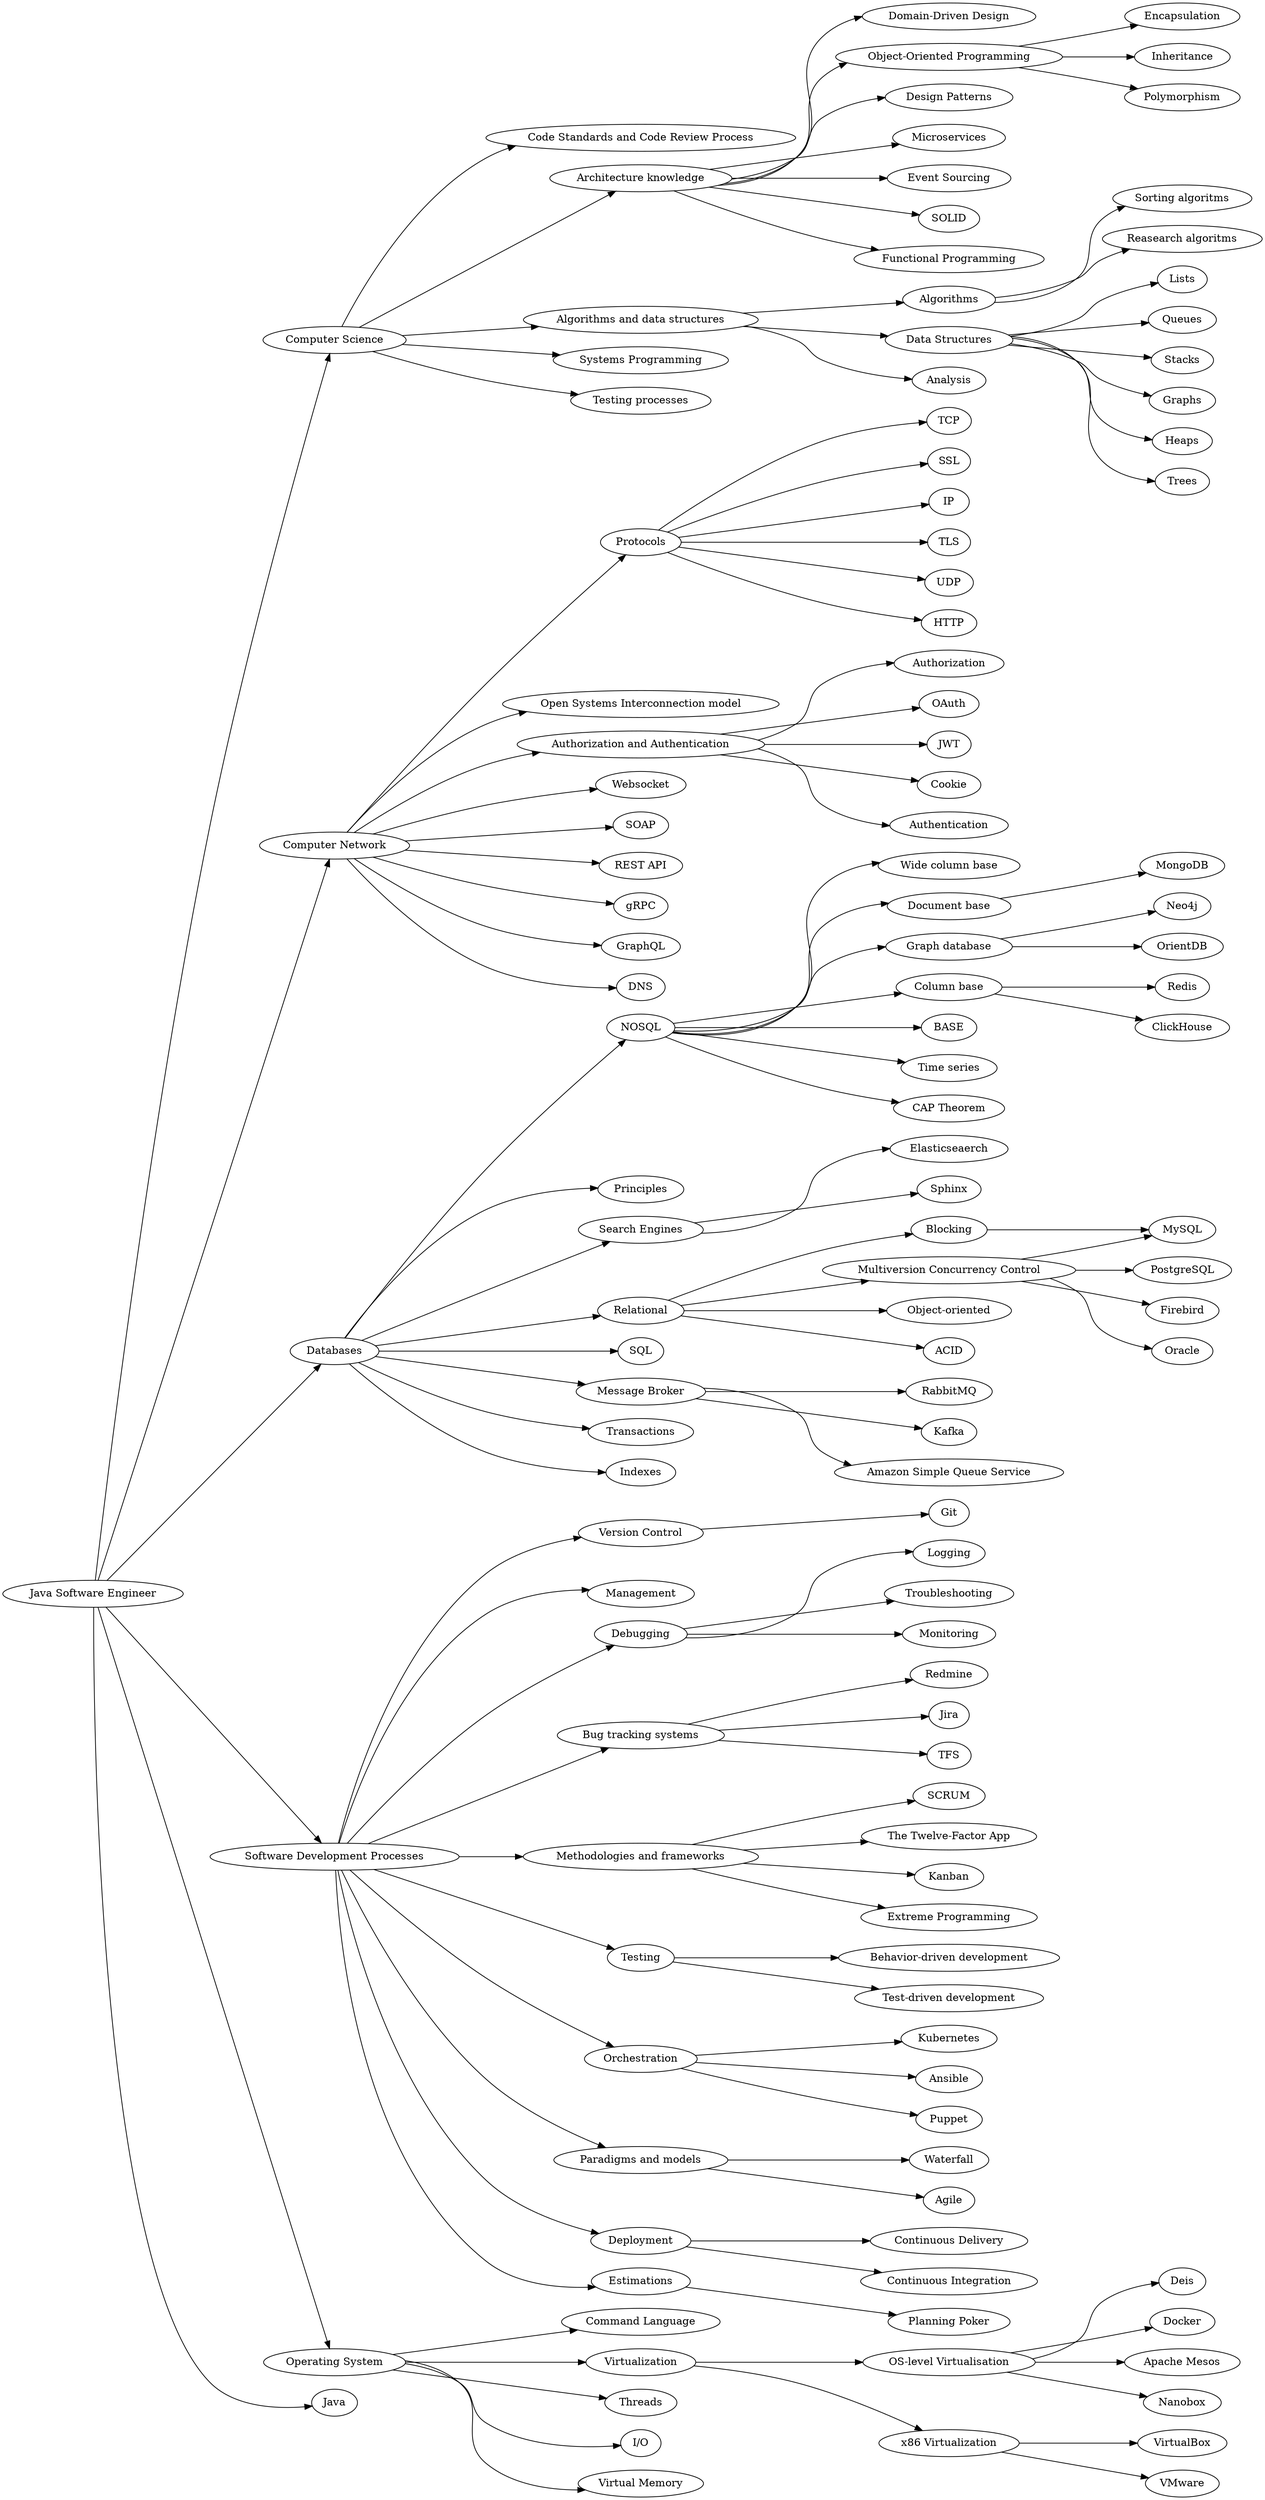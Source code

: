digraph roadmap {
	rankdir=LR;
	net_protocols->net_protocols_tcp;	
	db_nosql->db_nosql_colwidebase;	
	os_virtualization_level->os_virtualization_level_deis;	
	net_protocols->net_protocols_ssl;	
	cs->code;	
	net->net_osi;	
	db->db_nosql;	
	dev->dev_version;	
	cs_algorithms_algorithms->cs_algorithms_structures_sorting;	
	db->db_principles;	
	dev->dev_management;	
	dev_debugging->dev_debugging_logging;	
	backend->cs;	
	cs_architecture->cs_architecture_ddd;	
	os_virtualization_level->os_virtualization_level_docker;	
	net_auth->net_auth_authorization;	
	net->net_auth;	
	db->db_search;	
	cs_architecture_oop->cs_architecture_oop_encapsulation;	
	backend->db;	
	db_search->db_search_elasticseaerch;	
	cs_algorithms_algorithms->cs_algorithms_structures_research;	
	net->net_websocket;	
	backend->net;	
	dev_trackers->dev_trackers_redmine;	
	cs_algorithms->cs_algorithms_algorithms;	
	net->net_soap;	
	dev_methodologies->dev_methodologies_scrum;	
	dev->dev_testing;	
	os->os_shell;	
	net->net_restapi;	
	cs_architecture->cs_architecture_patterns;	
	dev_orchestration->dev_orchestration_k8s;	
	db_nosql->db_nosql_doc;	
	cs_algorithms_structures->cs_algorithms_structures_lists;	
	db_relational->db_relational_blocking;	
	cs_architecture_oop->cs_architecture_oop_inheritance;	
	cs_algorithms_structures->cs_algorithms_structures_queues;	
	dev->dev_paradigms;	
	cs_architecture->cs_architecture_microservices;	
	cs->cs_architecture;	
	net_protocols->net_protocols_ip;	
	db->db_sql;	
	net_auth->net_auth_oauth;	
	db_relational_blocking->db_mysql;	
	dev_methodologies->dev_methodologies_12factors;	
	net_auth->net_auth_jwt;	
	db_nosql->db_nosql_graph;	
	db_relational_mvcc->db_relational_postgres;	
	db_nosql->db_nosql_colbase;	
	db->db_message_broker;	
	net->net_grpc;	
	dev_methodologies->dev_methodologies_kanban;	
	dev_testing->dev_testing_bdd;	
	cs_algorithms->cs_algorithms_analysis;	
	backend->dev;	
	db->db_relational;	
	db_message_broker->db_message_broker_rabbit;	
	cs_architecture->cs_architecture_event;	
	db_nosql->db_nosql_base;	
	db->db_transactions;	
	net->net_graphql;	
	backend->os;	
	db_relational->db_relational_mvcc;	
	dev->dev_deployment;	
	dev_version->dev_version_git;	
	dev->dev_trackers;	
	cs_architecture->cs_architecture_oop;	
	net->net_protocols;	
	db_nosql_graph->db_nosql_neo4j;	
	db_relational_mvcc->db_mysql;	
	dev_trackers->dev_trackers_jira;	
	cs_algorithms_structures->cs_algorithms_structures_stacks;	
	net_protocols->net_protocols_tls;	
	db_relational_mvcc->db_relational_firebird;	
	dev_orchestration->dev_orchestration_ansible;	
	dev->dev_orchestration;	
	backend->java;	
	cs_algorithms_structures->cs_algorithms_structures_graphs;	
	db_relational->db_relational_oo;	
	cs_algorithms->cs_algorithms_structures;	
	net->net_dns;	
	db_nosql->db_nosql_time;	
	db_nosql_doc->db_nosql_mongo;	
	os_virtualization->os_virtualization_x86;	
	db->db_indexes;	
	os->os_threads;	
	os_virtualization->os_virtualization_level;	
	cs->systems;	
	db_message_broker->db_message_broker_kafka;	
	db_nosql_colbase->db_nosql_redis;	
	cs_algorithms_structures->cs_algorithms_structures_heaps;	
	dev_deployment->dev_deployment_cd;	
	dev_paradigms->management_paradigms_waterfall;	
	cs_architecture_oop->cs_architecture_oop_polymorphism;	
	dev_deployment->dev_deployment_ci;	
	net_protocols->net_protocols_udp;	
	os_virtualization_level->os_virtualization_level_mesos;	
	dev_orchestration->dev_orchestration_puppet;	
	db_relational_mvcc->db_relational_oracle;	
	dev_debugging->dev_debugging_troubleshooting;	
	os_virtualization_x86->os_virtualization_x86_virtualbox;	
	cs_algorithms_structures->cs_algorithms_structures_trees;	
	dev->dev_debugging;	
	os->os_io;	
	dev_trackers->dev_trackers_tfs;	
	net_auth->net_auth_cookie;	
	dev_methodologies->dev_methodologies_xp;	
	os_virtualization_x86->os_virtualization_x86_vmware;	
	cs->testing;	
	dev_testing->dev_testing_tdd;	
	os->os_virtualization;	
	dev_estimation->management_estimation_poker;	
	cs_architecture->cs_architecture_solid;	
	os->os_virtual_memory;	
	db_message_broker->db_message_broker_awssqs;	
	db_nosql_graph->db_nosql_orient;	
	db_nosql->db_nosql_cap;	
	db_relational->db_relational_acid;	
	net_auth->net_auth_authentication;	
	dev_debugging->dev_debugging_monitoring;	
	db_nosql_colbase->db_nosql_clickhouse;	
	os_virtualization_level->os_virtualization_level_nanobox;	
	dev_paradigms->management_paradigms_agile;	
	cs_architecture->cs_architecture_func;	
	cs->cs_algorithms;	
	dev->dev_estimation;	
	net_protocols->net_protocols_http;	
	dev->dev_methodologies;	
	db_search->db_search_sphinx;	
	os_virtualization_level_nanobox [ label="Nanobox" ];
	dev_debugging_monitoring [ label="Monitoring" ];
	cs_algorithms_structures_trees [ label="Trees" ];
	net_auth [ label="Authorization and Authentication" ];
	db_sql [ label="SQL" ];
	db_nosql_time [ label="Time series" ];
	dev_methodologies_kanban [ label="Kanban" ];
	net_graphql [ label="GraphQL" ];
	cs_algorithms_algorithms [ label="Algorithms" ];
	db_search [ label="Search Engines" ];
	cs_algorithms_structures_graphs [ label="Graphs" ];
	systems [ label="Systems Programming" ];
	dev_debugging_logging [ label="Logging" ];
	net_auth_jwt [ label="JWT" ];
	cs_algorithms_analysis [ label="Analysis" ];
	os_virtualization_level [ label="OS-level Virtualisation" ];
	cs_architecture_ddd [ label="Domain-Driven Design" ];
	db_nosql_clickhouse [ label="ClickHouse" ];
	cs_algorithms_structures [ label="Data Structures" ];
	net_protocols_tcp [ label="TCP" ];
	net_auth_cookie [ label="Cookie" ];
	dev_debugging [ label="Debugging" ];
	cs_algorithms_structures_heaps [ label="Heaps" ];
	net_protocols_http [ label="HTTP" ];
	db_relational [ label="Relational" ];
	cs_architecture_oop_inheritance [ label="Inheritance" ];
	dev_trackers_tfs [ label="TFS" ];
	net_auth_authentication [ label="Authentication" ];
	db_nosql_mongo [ label="MongoDB" ];
	db_message_broker_kafka [ label="Kafka" ];
	os_virtualization_x86 [ label="x86 Virtualization" ];
	db_relational_acid [ label="ACID" ];
	net_auth_oauth [ label="OAuth" ];
	db_nosql_base [ label="BASE" ];
	os_virtualization_level_docker [ label="Docker" ];
	db [ label="Databases" ];
	db_nosql_doc [ label="Document base" ];
	testing [ label="Testing processes" ];
	cs_algorithms_structures_sorting [ label="Sorting algoritms" ];
	db_nosql [ label="NOSQL" ];
	net_websocket [ label="Websocket" ];
	db_message_broker [ label="Message Broker" ];
	cs_architecture_oop_encapsulation [ label="Encapsulation" ];
	db_nosql_orient [ label="OrientDB" ];
	os_shell [ label="Command Language" ];
	code [ label="Code Standards and Code Review Process" ];
	db_message_broker_rabbit [ label="RabbitMQ" ];
	dev_management [ label="Management" ];
	backend [ label="Java Software Engineer" ];
	dev_testing [ label="Testing" ];
	os_virtual_memory [ label="Virtual Memory" ];
	net_restapi [ label="REST API" ];
	db_search_sphinx [ label="Sphinx" ];
	db_indexes [ label="Indexes" ];
	dev_version_git [ label="Git" ];
	dev_trackers_redmine [ label="Redmine" ];
	dev_paradigms [ label="Paradigms and models" ];
	db_relational_oo [ label="Object-oriented" ];
	dev_methodologies_xp [ label="Extreme Programming" ];
	os_virtualization [ label="Virtualization" ];
	cs_architecture_microservices [ label="Microservices" ];
	management_paradigms_waterfall [ label="Waterfall" ];
	dev_debugging_troubleshooting [ label="Troubleshooting" ];
	db_relational_blocking [ label="Blocking" ];
	dev_version [ label="Version Control" ];
	net_protocols_tls [ label="TLS" ];
	dev_orchestration [ label="Orchestration" ];
	cs_algorithms_structures_research [ label="Reasearch algoritms" ];
	net_dns [ label="DNS" ];
	db_nosql_colbase [ label="Column base" ];
	os_virtualization_level_deis [ label="Deis" ];
	dev_trackers [ label="Bug tracking systems" ];
	db_relational_firebird [ label="Firebird" ];
	dev_trackers_jira [ label="Jira" ];
	cs_algorithms_structures_queues [ label="Queues" ];
	os_io [ label="I/O" ];
	java [ label="Java" ];
	net_protocols [ label="Protocols" ];
	dev_deployment [ label="Deployment" ];
	dev_estimation [ label="Estimations" ];
	cs_architecture_event [ label="Event Sourcing" ];
	db_mysql [ label="MySQL" ];
	os_virtualization_x86_vmware [ label="VMware" ];
	cs_architecture [ label="Architecture knowledge" ];
	cs [ label="Computer Science" ];
	os_virtualization_x86_virtualbox [ label="VirtualBox" ];
	cs_architecture_oop_polymorphism [ label="Polymorphism" ];
	db_transactions [ label="Transactions" ];
	db_nosql_neo4j [ label="Neo4j" ];
	net [ label="Computer Network" ];
	cs_architecture_oop [ label="Object-Oriented Programming" ];
	dev_orchestration_k8s [ label="Kubernetes" ];
	net_grpc [ label="gRPC" ];
	db_message_broker_awssqs [ label="Amazon Simple Queue Service" ];
	net_protocols_udp [ label="UDP" ];
	net_protocols_ssl [ label="SSL" ];
	db_search_elasticseaerch [ label="Elasticseaerch" ];
	management_estimation_poker [ label="Planning Poker" ];
	db_relational_postgres [ label="PostgreSQL" ];
	dev_testing_tdd [ label="Test-driven development" ];
	cs_algorithms_structures_stacks [ label="Stacks" ];
	dev [ label="Software Development Processes" ];
	dev_orchestration_puppet [ label="Puppet" ];
	cs_architecture_func [ label="Functional Programming" ];
	cs_algorithms [ label="Algorithms and data structures" ];
	dev_orchestration_ansible [ label="Ansible" ];
	dev_deployment_cd [ label="Continuous Delivery" ];
	db_principles [ label="Principles" ];
	management_paradigms_agile [ label="Agile" ];
	db_relational_mvcc [ label="Multiversion Concurrency Control" ];
	db_nosql_colwidebase [ label="Wide column base" ];
	dev_methodologies_scrum [ label="SCRUM" ];
	net_protocols_ip [ label="IP" ];
	db_relational_oracle [ label="Oracle" ];
	net_soap [ label="SOAP" ];
	db_nosql_cap [ label="CAP Theorem" ];
	os_threads [ label="Threads" ];
	net_osi [ label="Open Systems Interconnection model" ];
	cs_algorithms_structures_lists [ label="Lists" ];
	db_nosql_redis [ label="Redis" ];
	os_virtualization_level_mesos [ label="Apache Mesos" ];
	cs_architecture_solid [ label="SOLID" ];
	dev_deployment_ci [ label="Continuous Integration" ];
	dev_methodologies [ label="Methodologies and frameworks" ];
	dev_testing_bdd [ label="Behavior-driven development" ];
	os [ label="Operating System" ];
	db_nosql_graph [ label="Graph database" ];
	net_auth_authorization [ label="Authorization" ];
	dev_methodologies_12factors [ label="The Twelve-Factor App" ];
	cs_architecture_patterns [ label="Design Patterns" ];
}
